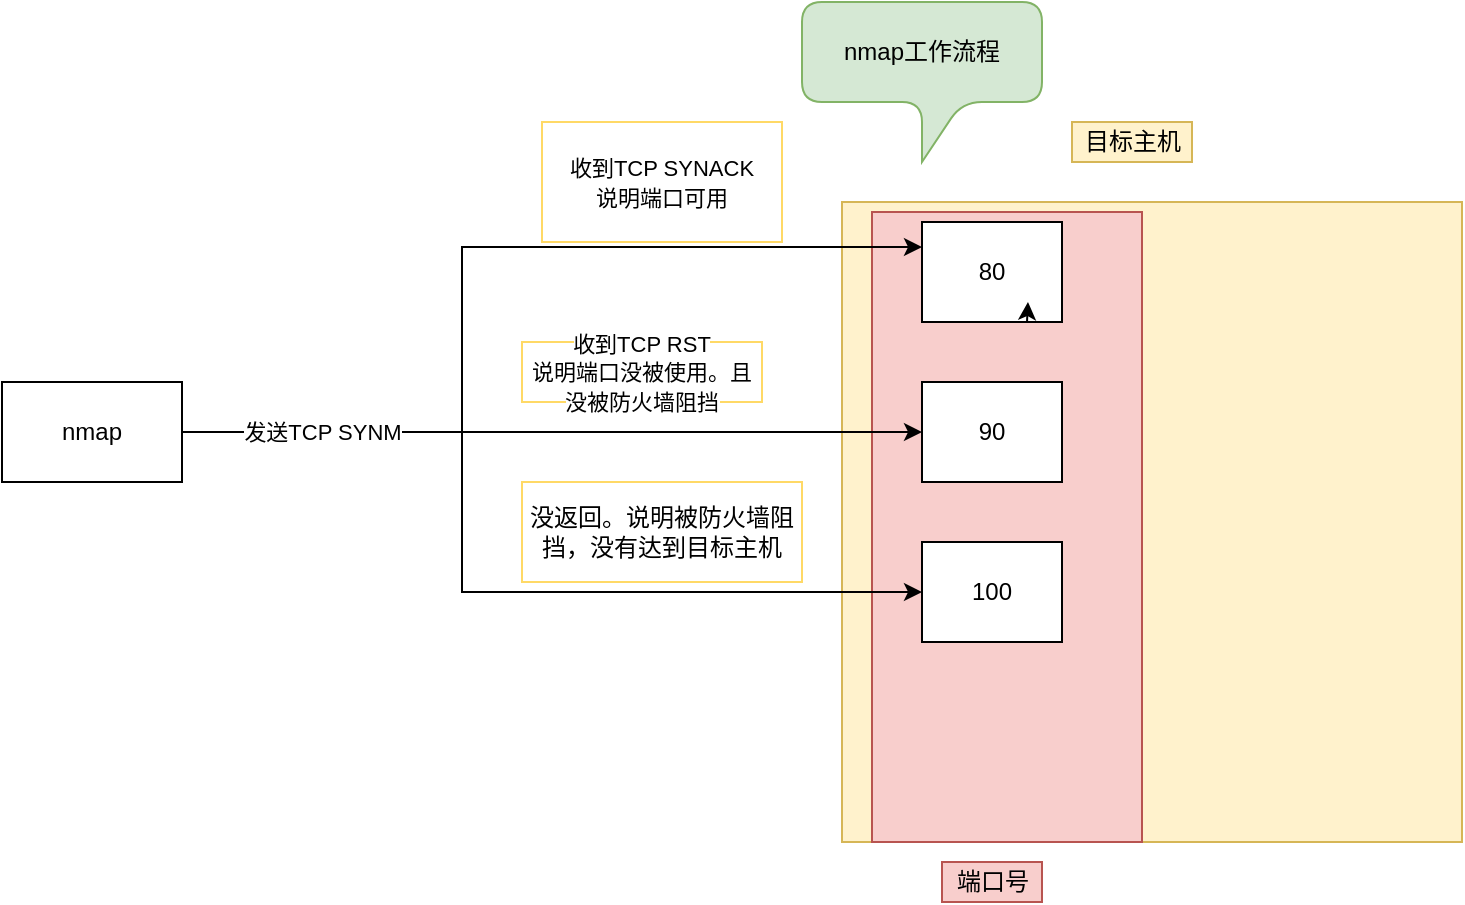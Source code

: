 <mxfile version="14.6.13" type="device" pages="5"><diagram id="PMcWPskwnpvvDrthrgwP" name="nmap工作流程"><mxGraphModel dx="1501" dy="656" grid="1" gridSize="10" guides="1" tooltips="1" connect="1" arrows="1" fold="1" page="1" pageScale="1" pageWidth="1169" pageHeight="827" math="0" shadow="0"><root><mxCell id="lyGkXPIaHziY7A_VWIDo-0"/><mxCell id="lyGkXPIaHziY7A_VWIDo-1" parent="lyGkXPIaHziY7A_VWIDo-0"/><mxCell id="5BizvMvVgNjlxff69u3B-0" value="" style="rounded=0;whiteSpace=wrap;html=1;fillColor=#fff2cc;strokeColor=#d6b656;" parent="lyGkXPIaHziY7A_VWIDo-1" vertex="1"><mxGeometry x="430" y="160" width="310" height="320" as="geometry"/></mxCell><mxCell id="5BizvMvVgNjlxff69u3B-1" value="" style="rounded=0;whiteSpace=wrap;html=1;strokeColor=#b85450;fillColor=#f8cecc;" parent="lyGkXPIaHziY7A_VWIDo-1" vertex="1"><mxGeometry x="445" y="165" width="135" height="315" as="geometry"/></mxCell><mxCell id="5BizvMvVgNjlxff69u3B-2" style="edgeStyle=orthogonalEdgeStyle;rounded=0;orthogonalLoop=1;jettySize=auto;html=1;exitX=1;exitY=0.5;exitDx=0;exitDy=0;entryX=0;entryY=0.25;entryDx=0;entryDy=0;" parent="lyGkXPIaHziY7A_VWIDo-1" source="5BizvMvVgNjlxff69u3B-6" target="5BizvMvVgNjlxff69u3B-8" edge="1"><mxGeometry relative="1" as="geometry"><Array as="points"><mxPoint x="240" y="275"/><mxPoint x="240" y="183"/></Array></mxGeometry></mxCell><mxCell id="5BizvMvVgNjlxff69u3B-3" style="edgeStyle=orthogonalEdgeStyle;rounded=0;orthogonalLoop=1;jettySize=auto;html=1;exitX=1;exitY=0.5;exitDx=0;exitDy=0;" parent="lyGkXPIaHziY7A_VWIDo-1" source="5BizvMvVgNjlxff69u3B-6" target="5BizvMvVgNjlxff69u3B-9" edge="1"><mxGeometry relative="1" as="geometry"/></mxCell><mxCell id="5BizvMvVgNjlxff69u3B-4" style="edgeStyle=orthogonalEdgeStyle;rounded=0;orthogonalLoop=1;jettySize=auto;html=1;exitX=1;exitY=0.5;exitDx=0;exitDy=0;entryX=0;entryY=0.5;entryDx=0;entryDy=0;" parent="lyGkXPIaHziY7A_VWIDo-1" source="5BizvMvVgNjlxff69u3B-6" target="5BizvMvVgNjlxff69u3B-10" edge="1"><mxGeometry relative="1" as="geometry"><Array as="points"><mxPoint x="240" y="275"/><mxPoint x="240" y="355"/></Array></mxGeometry></mxCell><mxCell id="5BizvMvVgNjlxff69u3B-5" value="发送TCP SYNM" style="edgeLabel;html=1;align=center;verticalAlign=middle;resizable=0;points=[];" parent="5BizvMvVgNjlxff69u3B-4" vertex="1" connectable="0"><mxGeometry x="-0.836" relative="1" as="geometry"><mxPoint x="33" as="offset"/></mxGeometry></mxCell><mxCell id="5BizvMvVgNjlxff69u3B-6" value="nmap" style="rounded=0;whiteSpace=wrap;html=1;" parent="lyGkXPIaHziY7A_VWIDo-1" vertex="1"><mxGeometry x="10" y="250" width="90" height="50" as="geometry"/></mxCell><mxCell id="5BizvMvVgNjlxff69u3B-7" value="目标主机" style="text;html=1;align=center;verticalAlign=middle;resizable=0;points=[];autosize=1;strokeColor=#d6b656;fillColor=#fff2cc;" parent="lyGkXPIaHziY7A_VWIDo-1" vertex="1"><mxGeometry x="545" y="120" width="60" height="20" as="geometry"/></mxCell><mxCell id="5BizvMvVgNjlxff69u3B-8" value="80" style="rounded=0;whiteSpace=wrap;html=1;" parent="lyGkXPIaHziY7A_VWIDo-1" vertex="1"><mxGeometry x="470" y="170" width="70" height="50" as="geometry"/></mxCell><mxCell id="5BizvMvVgNjlxff69u3B-9" value="90" style="rounded=0;whiteSpace=wrap;html=1;" parent="lyGkXPIaHziY7A_VWIDo-1" vertex="1"><mxGeometry x="470" y="250" width="70" height="50" as="geometry"/></mxCell><mxCell id="5BizvMvVgNjlxff69u3B-10" value="100" style="rounded=0;whiteSpace=wrap;html=1;" parent="lyGkXPIaHziY7A_VWIDo-1" vertex="1"><mxGeometry x="470" y="330" width="70" height="50" as="geometry"/></mxCell><mxCell id="5BizvMvVgNjlxff69u3B-11" style="edgeStyle=orthogonalEdgeStyle;rounded=0;orthogonalLoop=1;jettySize=auto;html=1;exitX=0.75;exitY=1;exitDx=0;exitDy=0;entryX=0.757;entryY=0.8;entryDx=0;entryDy=0;entryPerimeter=0;" parent="lyGkXPIaHziY7A_VWIDo-1" source="5BizvMvVgNjlxff69u3B-8" target="5BizvMvVgNjlxff69u3B-8" edge="1"><mxGeometry relative="1" as="geometry"/></mxCell><mxCell id="5BizvMvVgNjlxff69u3B-12" value="端口号" style="text;html=1;align=center;verticalAlign=middle;resizable=0;points=[];autosize=1;strokeColor=#b85450;fillColor=#f8cecc;" parent="lyGkXPIaHziY7A_VWIDo-1" vertex="1"><mxGeometry x="480" y="490" width="50" height="20" as="geometry"/></mxCell><mxCell id="5BizvMvVgNjlxff69u3B-13" value="&lt;span style=&quot;font-size: 11px ; background-color: rgb(255 , 255 , 255)&quot;&gt;收到TCP RST&lt;/span&gt;&lt;br style=&quot;font-size: 11px&quot;&gt;&lt;span style=&quot;font-size: 11px ; background-color: rgb(255 , 255 , 255)&quot;&gt;说明端口没被使用。且没被防火墙阻挡&lt;/span&gt;" style="whiteSpace=wrap;html=1;strokeColor=#FFD966;" parent="lyGkXPIaHziY7A_VWIDo-1" vertex="1"><mxGeometry x="270" y="230" width="120" height="30" as="geometry"/></mxCell><mxCell id="5BizvMvVgNjlxff69u3B-14" value="&lt;span style=&quot;font-size: 11px ; background-color: rgb(255 , 255 , 255)&quot;&gt;收到TCP SYNACK&lt;/span&gt;&lt;br style=&quot;font-size: 11px&quot;&gt;&lt;span style=&quot;font-size: 11px ; background-color: rgb(255 , 255 , 255)&quot;&gt;说明端口可用&lt;/span&gt;" style="whiteSpace=wrap;html=1;strokeColor=#FFD966;" parent="lyGkXPIaHziY7A_VWIDo-1" vertex="1"><mxGeometry x="280" y="120" width="120" height="60" as="geometry"/></mxCell><mxCell id="5BizvMvVgNjlxff69u3B-15" value="没返回。说明被防火墙阻挡，没有达到目标主机" style="whiteSpace=wrap;html=1;strokeColor=#FFD966;" parent="lyGkXPIaHziY7A_VWIDo-1" vertex="1"><mxGeometry x="270" y="300" width="140" height="50" as="geometry"/></mxCell><mxCell id="5BizvMvVgNjlxff69u3B-16" value="nmap工作流程" style="shape=callout;rounded=1;whiteSpace=wrap;html=1;perimeter=calloutPerimeter;strokeColor=#82b366;fillColor=#d5e8d4;" parent="lyGkXPIaHziY7A_VWIDo-1" vertex="1"><mxGeometry x="410" y="60" width="120" height="80" as="geometry"/></mxCell></root></mxGraphModel></diagram><diagram id="SihPqD1GcvqzG5O3ICuI" name="拥塞原因与代价"><mxGraphModel dx="1052" dy="586" grid="1" gridSize="10" guides="1" tooltips="1" connect="1" arrows="1" fold="1" page="1" pageScale="1" pageWidth="1169" pageHeight="827" math="0" shadow="0">&#xa;      <root>&#xa;        <mxCell id="0"/>&#xa;        <mxCell id="1" parent="0"/>&#xa;        <mxCell id="K5p6H5ozxfwk2XkL_H7E-1" value="拥塞原因与代价" style="shape=callout;whiteSpace=wrap;html=1;perimeter=calloutPerimeter;fillColor=#dae8fc;strokeColor=#6c8ebf;" parent="1" vertex="1">&#xa;          <mxGeometry x="450" y="110" width="120" height="80" as="geometry"/>&#xa;        </mxCell>&#xa;        <mxCell id="K5p6H5ozxfwk2XkL_H7E-22" style="edgeStyle=orthogonalEdgeStyle;shape=flexArrow;rounded=0;orthogonalLoop=1;jettySize=auto;html=1;exitX=1;exitY=0.5;exitDx=0;exitDy=0;entryX=0;entryY=0.5;entryDx=0;entryDy=0;" parent="1" source="K5p6H5ozxfwk2XkL_H7E-7" target="K5p6H5ozxfwk2XkL_H7E-9" edge="1">&#xa;          <mxGeometry relative="1" as="geometry"/>&#xa;        </mxCell>&#xa;        <mxCell id="K5p6H5ozxfwk2XkL_H7E-7" value="拥塞=》到达速率接近连路容量" style="whiteSpace=wrap;html=1;" parent="1" vertex="1">&#xa;          <mxGeometry x="300" y="200" width="120" height="60" as="geometry"/>&#xa;        </mxCell>&#xa;        <mxCell id="K5p6H5ozxfwk2XkL_H7E-21" style="edgeStyle=orthogonalEdgeStyle;shape=flexArrow;rounded=0;orthogonalLoop=1;jettySize=auto;html=1;exitX=0.5;exitY=1;exitDx=0;exitDy=0;entryX=0.5;entryY=0;entryDx=0;entryDy=0;" parent="1" source="K5p6H5ozxfwk2XkL_H7E-9" target="K5p6H5ozxfwk2XkL_H7E-12" edge="1">&#xa;          <mxGeometry relative="1" as="geometry"/>&#xa;        </mxCell>&#xa;        <mxCell id="K5p6H5ozxfwk2XkL_H7E-9" value="巨大时延" style="whiteSpace=wrap;html=1;fillColor=#d5e8d4;strokeColor=#82b366;" parent="1" vertex="1">&#xa;          <mxGeometry x="720" y="200" width="120" height="60" as="geometry"/>&#xa;        </mxCell>&#xa;        <mxCell id="K5p6H5ozxfwk2XkL_H7E-12" value="大时延导致误判丢失分组。重传不必要的副本" style="whiteSpace=wrap;html=1;fillColor=#fff2cc;strokeColor=#d6b656;" parent="1" vertex="1">&#xa;          <mxGeometry x="720" y="320" width="120" height="60" as="geometry"/>&#xa;        </mxCell>&#xa;        <mxCell id="K5p6H5ozxfwk2XkL_H7E-13" value="发送方执行重传以补偿因缓存溢出的分组" style="whiteSpace=wrap;html=1;fillColor=#fff2cc;strokeColor=#d6b656;" parent="1" vertex="1">&#xa;          <mxGeometry x="525" y="320" width="120" height="60" as="geometry"/>&#xa;        </mxCell>&#xa;        <mxCell id="K5p6H5ozxfwk2XkL_H7E-46" style="edgeStyle=orthogonalEdgeStyle;shape=flexArrow;rounded=0;orthogonalLoop=1;jettySize=auto;html=1;exitX=0.5;exitY=1;exitDx=0;exitDy=0;" parent="1" source="K5p6H5ozxfwk2XkL_H7E-14" target="K5p6H5ozxfwk2XkL_H7E-15" edge="1">&#xa;          <mxGeometry relative="1" as="geometry"/>&#xa;        </mxCell>&#xa;        <mxCell id="K5p6H5ozxfwk2XkL_H7E-49" style="edgeStyle=orthogonalEdgeStyle;shape=flexArrow;rounded=0;orthogonalLoop=1;jettySize=auto;html=1;exitX=1;exitY=0.5;exitDx=0;exitDy=0;fillColor=#f5f5f5;strokeColor=#666666;" parent="1" source="K5p6H5ozxfwk2XkL_H7E-14" edge="1">&#xa;          <mxGeometry relative="1" as="geometry">&#xa;            <mxPoint x="300" y="230" as="targetPoint"/>&#xa;          </mxGeometry>&#xa;        </mxCell>&#xa;        <mxCell id="K5p6H5ozxfwk2XkL_H7E-14" value="情况一：两发送方，一台有无穷缓存的路由器" style="ellipse;whiteSpace=wrap;html=1;fillColor=#d5e8d4;strokeColor=#82b366;" parent="1" vertex="1">&#xa;          <mxGeometry x="50" y="200" width="120" height="60" as="geometry"/>&#xa;        </mxCell>&#xa;        <mxCell id="K5p6H5ozxfwk2XkL_H7E-23" style="edgeStyle=orthogonalEdgeStyle;shape=flexArrow;rounded=0;orthogonalLoop=1;jettySize=auto;html=1;exitX=1;exitY=0.5;exitDx=0;exitDy=0;" parent="1" source="K5p6H5ozxfwk2XkL_H7E-15" target="K5p6H5ozxfwk2XkL_H7E-13" edge="1">&#xa;          <mxGeometry relative="1" as="geometry"/>&#xa;        </mxCell>&#xa;        <mxCell id="K5p6H5ozxfwk2XkL_H7E-25" style="edgeStyle=orthogonalEdgeStyle;shape=flexArrow;rounded=0;orthogonalLoop=1;jettySize=auto;html=1;" parent="1" edge="1">&#xa;          <mxGeometry relative="1" as="geometry">&#xa;            <mxPoint x="770" y="290" as="targetPoint"/>&#xa;            <mxPoint x="400" y="350" as="sourcePoint"/>&#xa;            <Array as="points">&#xa;              <mxPoint x="400" y="329"/>&#xa;              <mxPoint x="400" y="290"/>&#xa;            </Array>&#xa;          </mxGeometry>&#xa;        </mxCell>&#xa;        <mxCell id="K5p6H5ozxfwk2XkL_H7E-47" style="edgeStyle=orthogonalEdgeStyle;shape=flexArrow;rounded=0;orthogonalLoop=1;jettySize=auto;html=1;exitX=0.5;exitY=1;exitDx=0;exitDy=0;entryX=0.5;entryY=0;entryDx=0;entryDy=0;" parent="1" source="K5p6H5ozxfwk2XkL_H7E-15" target="K5p6H5ozxfwk2XkL_H7E-26" edge="1">&#xa;          <mxGeometry relative="1" as="geometry"/>&#xa;        </mxCell>&#xa;        <mxCell id="K5p6H5ozxfwk2XkL_H7E-15" value="增加限制：有限缓存" style="ellipse;whiteSpace=wrap;html=1;fillColor=#fff2cc;strokeColor=#d6b656;" parent="1" vertex="1">&#xa;          <mxGeometry x="50" y="320" width="120" height="60" as="geometry"/>&#xa;        </mxCell>&#xa;        <mxCell id="K5p6H5ozxfwk2XkL_H7E-44" style="edgeStyle=orthogonalEdgeStyle;shape=flexArrow;rounded=0;orthogonalLoop=1;jettySize=auto;html=1;entryX=0;entryY=0.5;entryDx=0;entryDy=0;" parent="1" source="K5p6H5ozxfwk2XkL_H7E-26" target="K5p6H5ozxfwk2XkL_H7E-42" edge="1">&#xa;          <mxGeometry relative="1" as="geometry"/>&#xa;        </mxCell>&#xa;        <mxCell id="K5p6H5ozxfwk2XkL_H7E-26" value="增加限制：多发送方，多路由，多路径" style="ellipse;whiteSpace=wrap;html=1;fillColor=#f8cecc;strokeColor=#b85450;" parent="1" vertex="1">&#xa;          <mxGeometry x="50" y="430" width="120" height="60" as="geometry"/>&#xa;        </mxCell>&#xa;        <mxCell id="K5p6H5ozxfwk2XkL_H7E-42" value="一个分组被丢弃时，分组经过的上游路由时的传输容量会被浪费" style="whiteSpace=wrap;html=1;fillColor=#f8cecc;strokeColor=#b85450;" parent="1" vertex="1">&#xa;          <mxGeometry x="720" y="430" width="120" height="60" as="geometry"/>&#xa;        </mxCell>&#xa;        <mxCell id="K5p6H5ozxfwk2XkL_H7E-45" value="有限缓存=》有分组缺失的可能" style="text;html=1;align=center;verticalAlign=middle;resizable=0;points=[];autosize=1;strokeColor=#d6b656;fillColor=#fff2cc;" parent="1" vertex="1">&#xa;          <mxGeometry x="200" y="330" width="180" height="20" as="geometry"/>&#xa;        </mxCell>&#xa;        <mxCell id="K5p6H5ozxfwk2XkL_H7E-52" style="edgeStyle=orthogonalEdgeStyle;shape=flexArrow;rounded=0;orthogonalLoop=1;jettySize=auto;html=1;" parent="1" source="K5p6H5ozxfwk2XkL_H7E-51" edge="1">&#xa;          <mxGeometry relative="1" as="geometry">&#xa;            <mxPoint x="470" y="490" as="targetPoint"/>&#xa;          </mxGeometry>&#xa;        </mxCell>&#xa;        <mxCell id="K5p6H5ozxfwk2XkL_H7E-51" value="由于路由对路由最大输出连路上限&lt;br&gt;主机对路由的输出为无穷" style="text;html=1;align=center;verticalAlign=middle;resizable=0;points=[];autosize=1;strokeColor=#b85450;fillColor=#f8cecc;" parent="1" vertex="1">&#xa;          <mxGeometry x="200" y="475" width="200" height="30" as="geometry"/>&#xa;        </mxCell>&#xa;        <mxCell id="K5p6H5ozxfwk2XkL_H7E-53" value="供给载荷和吞吐量之间的权衡" style="text;html=1;align=center;verticalAlign=middle;resizable=0;points=[];autosize=1;strokeColor=#b85450;fillColor=#f8cecc;" parent="1" vertex="1">&#xa;          <mxGeometry x="470" y="480" width="170" height="20" as="geometry"/>&#xa;        </mxCell>&#xa;      </root>&#xa;    </mxGraphModel></diagram><diagram id="ynEBY8taPtz_-eLjobyd" name="可靠传输原理"><mxGraphModel dx="1052" dy="586" grid="1" gridSize="10" guides="1" tooltips="1" connect="1" arrows="1" fold="1" page="1" pageScale="1" pageWidth="1169" pageHeight="827" math="0" shadow="0">&#xa;      <root>&#xa;        <mxCell id="DH4XR3-qCyyoBpv_10sQ-0"/>&#xa;        <mxCell id="DH4XR3-qCyyoBpv_10sQ-1" parent="DH4XR3-qCyyoBpv_10sQ-0"/>&#xa;        <mxCell id="DH4XR3-qCyyoBpv_10sQ-21" style="edgeStyle=orthogonalEdgeStyle;rounded=0;orthogonalLoop=1;jettySize=auto;html=1;exitX=1;exitY=0.5;exitDx=0;exitDy=0;entryX=0;entryY=0.5;entryDx=0;entryDy=0;" parent="DH4XR3-qCyyoBpv_10sQ-1" source="DH4XR3-qCyyoBpv_10sQ-22" target="DH4XR3-qCyyoBpv_10sQ-32" edge="1">&#xa;          <mxGeometry relative="1" as="geometry"/>&#xa;        </mxCell>&#xa;        <mxCell id="DH4XR3-qCyyoBpv_10sQ-22" value="信道不可靠" style="whiteSpace=wrap;html=1;fillColor=#fff2cc;strokeColor=#d6b656;" parent="DH4XR3-qCyyoBpv_10sQ-1" vertex="1">&#xa;          <mxGeometry x="260" y="355" width="120" height="60" as="geometry"/>&#xa;        </mxCell>&#xa;        <mxCell id="DH4XR3-qCyyoBpv_10sQ-23" value="信道" style="whiteSpace=wrap;html=1;fillColor=#f5f5f5;strokeColor=#666666;fontColor=#333333;" parent="DH4XR3-qCyyoBpv_10sQ-1" vertex="1">&#xa;          <mxGeometry x="80" y="130" width="120" height="60" as="geometry"/>&#xa;        </mxCell>&#xa;        <mxCell id="DH4XR3-qCyyoBpv_10sQ-24" value="比特位出错" style="shape=singleArrow;whiteSpace=wrap;html=1;fillColor=#dae8fc;strokeColor=#6c8ebf;" parent="DH4XR3-qCyyoBpv_10sQ-1" vertex="1">&#xa;          <mxGeometry x="210" y="112" width="100" height="60" as="geometry"/>&#xa;        </mxCell>&#xa;        <mxCell id="DH4XR3-qCyyoBpv_10sQ-25" value="分组丢失" style="shape=singleArrow;whiteSpace=wrap;html=1;fillColor=#d5e8d4;strokeColor=#82b366;" parent="DH4XR3-qCyyoBpv_10sQ-1" vertex="1">&#xa;          <mxGeometry x="213" y="218" width="100" height="60" as="geometry"/>&#xa;        </mxCell>&#xa;        <mxCell id="DH4XR3-qCyyoBpv_10sQ-26" value="校验和" style="ellipse;whiteSpace=wrap;html=1;fillColor=#dae8fc;strokeColor=#6c8ebf;" parent="DH4XR3-qCyyoBpv_10sQ-1" vertex="1">&#xa;          <mxGeometry x="320" y="101" width="120" height="60" as="geometry"/>&#xa;        </mxCell>&#xa;        <mxCell id="DH4XR3-qCyyoBpv_10sQ-27" value="用定时器重传" style="ellipse;whiteSpace=wrap;html=1;fillColor=#d5e8d4;strokeColor=#82b366;" parent="DH4XR3-qCyyoBpv_10sQ-1" vertex="1">&#xa;          <mxGeometry x="313" y="218" width="120" height="60" as="geometry"/>&#xa;        </mxCell>&#xa;        <mxCell id="DH4XR3-qCyyoBpv_10sQ-28" value="重传所导致的冗余副本" style="shape=singleArrow;whiteSpace=wrap;html=1;fillColor=#d5e8d4;strokeColor=#82b366;" parent="DH4XR3-qCyyoBpv_10sQ-1" vertex="1">&#xa;          <mxGeometry x="444" y="218" width="157" height="60" as="geometry"/>&#xa;        </mxCell>&#xa;        <mxCell id="DH4XR3-qCyyoBpv_10sQ-29" value="用序号来检测" style="ellipse;whiteSpace=wrap;html=1;fillColor=#d5e8d4;strokeColor=#82b366;" parent="DH4XR3-qCyyoBpv_10sQ-1" vertex="1">&#xa;          <mxGeometry x="603" y="218" width="120" height="60" as="geometry"/>&#xa;        </mxCell>&#xa;        <mxCell id="DH4XR3-qCyyoBpv_10sQ-30" value="" style="shape=flexArrow;endArrow=classic;html=1;exitX=0;exitY=0;exitDx=40;exitDy=39;exitPerimeter=0;fillColor=#fff2cc;strokeColor=#d6b656;" parent="DH4XR3-qCyyoBpv_10sQ-1" source="DH4XR3-qCyyoBpv_10sQ-24" edge="1">&#xa;          <mxGeometry width="50" height="50" relative="1" as="geometry">&#xa;            <mxPoint x="519" y="295" as="sourcePoint"/>&#xa;            <mxPoint x="337" y="372" as="targetPoint"/>&#xa;          </mxGeometry>&#xa;        </mxCell>&#xa;        <mxCell id="DH4XR3-qCyyoBpv_10sQ-31" value="" style="shape=flexArrow;endArrow=classic;html=1;exitX=0;exitY=0;exitDx=40;exitDy=39;exitPerimeter=0;fillColor=#fff2cc;strokeColor=#d6b656;" parent="DH4XR3-qCyyoBpv_10sQ-1" source="DH4XR3-qCyyoBpv_10sQ-25" edge="1">&#xa;          <mxGeometry width="50" height="50" relative="1" as="geometry">&#xa;            <mxPoint x="260" y="161" as="sourcePoint"/>&#xa;            <mxPoint x="312" y="376" as="targetPoint"/>&#xa;          </mxGeometry>&#xa;        </mxCell>&#xa;        <mxCell id="DH4XR3-qCyyoBpv_10sQ-32" value="使用ACK确认" style="whiteSpace=wrap;html=1;fillColor=#fff2cc;strokeColor=#d6b656;" parent="DH4XR3-qCyyoBpv_10sQ-1" vertex="1">&#xa;          <mxGeometry x="478" y="355" width="120" height="60" as="geometry"/>&#xa;        </mxCell>&#xa;        <mxCell id="DH4XR3-qCyyoBpv_10sQ-33" value="" style="shape=singleArrow;whiteSpace=wrap;html=1;rotation=90;fillColor=#fff2cc;strokeColor=#d6b656;" parent="DH4XR3-qCyyoBpv_10sQ-1" vertex="1">&#xa;          <mxGeometry x="498" y="434" width="100" height="60" as="geometry"/>&#xa;        </mxCell>&#xa;        <mxCell id="DH4XR3-qCyyoBpv_10sQ-34" value="双方传输信号所带来的时延" style="text;html=1;align=center;verticalAlign=middle;resizable=0;points=[];autosize=1;strokeColor=none;" parent="DH4XR3-qCyyoBpv_10sQ-1" vertex="1">&#xa;          <mxGeometry x="557" y="440" width="154" height="18" as="geometry"/>&#xa;        </mxCell>&#xa;        <mxCell id="DH4XR3-qCyyoBpv_10sQ-35" value="性能差" style="whiteSpace=wrap;html=1;fillColor=#fff2cc;strokeColor=#d6b656;" parent="DH4XR3-qCyyoBpv_10sQ-1" vertex="1">&#xa;          <mxGeometry x="488" y="517" width="120" height="60" as="geometry"/>&#xa;        </mxCell>&#xa;        <mxCell id="DH4XR3-qCyyoBpv_10sQ-36" value="" style="shape=singleArrow;whiteSpace=wrap;html=1;fillColor=#fff2cc;strokeColor=#d6b656;" parent="DH4XR3-qCyyoBpv_10sQ-1" vertex="1">&#xa;          <mxGeometry x="611" y="517" width="100" height="60" as="geometry"/>&#xa;        </mxCell>&#xa;        <mxCell id="DH4XR3-qCyyoBpv_10sQ-37" value="使用流水线和窗口" style="text;html=1;align=center;verticalAlign=middle;resizable=0;points=[];autosize=1;strokeColor=none;" parent="DH4XR3-qCyyoBpv_10sQ-1" vertex="1">&#xa;          <mxGeometry x="614" y="499" width="106" height="18" as="geometry"/>&#xa;        </mxCell>&#xa;        <mxCell id="DH4XR3-qCyyoBpv_10sQ-38" value="GBN和SR方法" style="rounded=0;whiteSpace=wrap;html=1;fillColor=#fff2cc;strokeColor=#d6b656;" parent="DH4XR3-qCyyoBpv_10sQ-1" vertex="1">&#xa;          <mxGeometry x="723" y="521" width="120" height="60" as="geometry"/>&#xa;        </mxCell>&#xa;        <mxCell id="DH4XR3-qCyyoBpv_10sQ-39" value="可靠传输原理" style="text;html=1;align=center;verticalAlign=middle;resizable=0;points=[];autosize=1;strokeColor=#d6b656;fillColor=#fff2cc;" parent="DH4XR3-qCyyoBpv_10sQ-1" vertex="1">&#xa;          <mxGeometry x="433" y="70" width="82" height="18" as="geometry"/>&#xa;        </mxCell>&#xa;      </root>&#xa;    </mxGraphModel></diagram><diagram id="ussdPm5xkZPiwUfblZJR" name="运输层和网络层的关系"><mxGraphModel dx="1052" dy="586" grid="1" gridSize="10" guides="1" tooltips="1" connect="1" arrows="1" fold="1" page="1" pageScale="1" pageWidth="1169" pageHeight="827" math="0" shadow="0">&#xa;      <root>&#xa;        <mxCell id="YelfXcJuRUi9E3kCE4pn-0"/>&#xa;        <mxCell id="YelfXcJuRUi9E3kCE4pn-1" parent="YelfXcJuRUi9E3kCE4pn-0"/>&#xa;        <mxCell id="YelfXcJuRUi9E3kCE4pn-2" value="应用层&lt;br&gt;运输层&lt;br&gt;网络层&lt;br&gt;数据链路层&lt;br&gt;物理层" style="whiteSpace=wrap;html=1;rounded=1;" parent="YelfXcJuRUi9E3kCE4pn-1" vertex="1">&#xa;          <mxGeometry x="40" y="40" width="90" height="130" as="geometry"/>&#xa;        </mxCell>&#xa;        <mxCell id="YelfXcJuRUi9E3kCE4pn-3" value="" style="aspect=fixed;perimeter=ellipsePerimeter;html=1;align=center;shadow=0;dashed=0;spacingTop=3;image;image=img/lib/active_directory/laptop_client.svg;rounded=1;" parent="YelfXcJuRUi9E3kCE4pn-1" vertex="1">&#xa;          <mxGeometry x="287.5" y="100" width="45" height="50" as="geometry"/>&#xa;        </mxCell>&#xa;        <mxCell id="YelfXcJuRUi9E3kCE4pn-4" value="" style="whiteSpace=wrap;html=1;rounded=1;" parent="YelfXcJuRUi9E3kCE4pn-1" vertex="1">&#xa;          <mxGeometry x="250" y="160" width="147.5" height="230" as="geometry"/>&#xa;        </mxCell>&#xa;        <mxCell id="YelfXcJuRUi9E3kCE4pn-5" value="&lt;h3 class=&quot;md-end-block md-heading md-focus&quot; style=&quot;box-sizing: border-box ; font-size: 1.312em ; margin-top: 2.286em ; margin-bottom: 0.75em ; font-weight: normal ; line-height: 1.15 ; position: relative ; color: rgb(31 , 9 , 9) ; font-family: &amp;#34;pt serif&amp;#34; , &amp;#34;times new roman&amp;#34; , &amp;#34;times&amp;#34; , serif&quot;&gt;&lt;span class=&quot;md-plain md-expand&quot; style=&quot;box-sizing: border-box&quot;&gt;运输层和网络层的关系&lt;/span&gt;&lt;/h3&gt;" style="whiteSpace=wrap;html=1;fillColor=#fff2cc;strokeColor=#d6b656;rounded=1;" parent="YelfXcJuRUi9E3kCE4pn-1" vertex="1">&#xa;          <mxGeometry x="350" y="20" width="120" height="60" as="geometry"/>&#xa;        </mxCell>&#xa;        <mxCell id="YelfXcJuRUi9E3kCE4pn-6" value="进程A" style="ellipse;whiteSpace=wrap;html=1;aspect=fixed;fillColor=#d5e8d4;strokeColor=#82b366;rounded=1;" parent="YelfXcJuRUi9E3kCE4pn-1" vertex="1">&#xa;          <mxGeometry x="250" y="180" width="70" height="70" as="geometry"/>&#xa;        </mxCell>&#xa;        <mxCell id="YelfXcJuRUi9E3kCE4pn-7" value="进程B" style="ellipse;whiteSpace=wrap;html=1;aspect=fixed;rounded=1;" parent="YelfXcJuRUi9E3kCE4pn-1" vertex="1">&#xa;          <mxGeometry x="327.5" y="300" width="70" height="70" as="geometry"/>&#xa;        </mxCell>&#xa;        <mxCell id="YelfXcJuRUi9E3kCE4pn-8" value="" style="shape=flexArrow;endArrow=classic;startArrow=classic;html=1;fillColor=#f8cecc;strokeColor=#b85450;" parent="YelfXcJuRUi9E3kCE4pn-1" target="YelfXcJuRUi9E3kCE4pn-6" edge="1">&#xa;          <mxGeometry width="100" height="100" relative="1" as="geometry">&#xa;            <mxPoint x="350" y="310" as="sourcePoint"/>&#xa;            <mxPoint x="460" y="220" as="targetPoint"/>&#xa;          </mxGeometry>&#xa;        </mxCell>&#xa;        <mxCell id="YelfXcJuRUi9E3kCE4pn-9" value="运输层管主机内的逻辑通讯" style="whiteSpace=wrap;html=1;fillColor=#f8cecc;strokeColor=#b85450;rounded=1;" parent="YelfXcJuRUi9E3kCE4pn-1" vertex="1">&#xa;          <mxGeometry x="110" y="290" width="120" height="60" as="geometry"/>&#xa;        </mxCell>&#xa;        <mxCell id="YelfXcJuRUi9E3kCE4pn-10" value="" style="endArrow=classic;html=1;exitX=1;exitY=0.5;exitDx=0;exitDy=0;" parent="YelfXcJuRUi9E3kCE4pn-1" source="YelfXcJuRUi9E3kCE4pn-9" edge="1">&#xa;          <mxGeometry width="50" height="50" relative="1" as="geometry">&#xa;            <mxPoint x="390" y="290" as="sourcePoint"/>&#xa;            <mxPoint x="320" y="280" as="targetPoint"/>&#xa;          </mxGeometry>&#xa;        </mxCell>&#xa;        <mxCell id="YelfXcJuRUi9E3kCE4pn-11" value="" style="aspect=fixed;perimeter=ellipsePerimeter;html=1;align=center;shadow=0;dashed=0;spacingTop=3;image;image=img/lib/active_directory/laptop_client.svg;rounded=1;" parent="YelfXcJuRUi9E3kCE4pn-1" vertex="1">&#xa;          <mxGeometry x="607.5" y="100" width="45" height="50" as="geometry"/>&#xa;        </mxCell>&#xa;        <mxCell id="YelfXcJuRUi9E3kCE4pn-12" value="" style="whiteSpace=wrap;html=1;rounded=1;" parent="YelfXcJuRUi9E3kCE4pn-1" vertex="1">&#xa;          <mxGeometry x="570" y="160" width="147.5" height="230" as="geometry"/>&#xa;        </mxCell>&#xa;        <mxCell id="YelfXcJuRUi9E3kCE4pn-13" value="进程A" style="ellipse;whiteSpace=wrap;html=1;aspect=fixed;fillColor=#d5e8d4;strokeColor=#82b366;rounded=1;" parent="YelfXcJuRUi9E3kCE4pn-1" vertex="1">&#xa;          <mxGeometry x="570" y="180" width="70" height="70" as="geometry"/>&#xa;        </mxCell>&#xa;        <mxCell id="YelfXcJuRUi9E3kCE4pn-14" value="" style="shape=flexArrow;endArrow=classic;startArrow=classic;html=1;entryX=-0.015;entryY=0.404;entryDx=0;entryDy=0;entryPerimeter=0;exitX=1;exitY=0.5;exitDx=0;exitDy=0;fillColor=#fff2cc;strokeColor=#d6b656;" parent="YelfXcJuRUi9E3kCE4pn-1" source="YelfXcJuRUi9E3kCE4pn-6" target="YelfXcJuRUi9E3kCE4pn-13" edge="1">&#xa;          <mxGeometry width="100" height="100" relative="1" as="geometry">&#xa;            <mxPoint x="360" y="310" as="sourcePoint"/>&#xa;            <mxPoint x="460" y="210" as="targetPoint"/>&#xa;          </mxGeometry>&#xa;        </mxCell>&#xa;        <mxCell id="YelfXcJuRUi9E3kCE4pn-15" value="网络层管的是不同主机的进程间逻辑通讯" style="whiteSpace=wrap;html=1;fillColor=#fff2cc;strokeColor=#d6b656;rounded=1;" parent="YelfXcJuRUi9E3kCE4pn-1" vertex="1">&#xa;          <mxGeometry x="460" y="420" width="120" height="60" as="geometry"/>&#xa;        </mxCell>&#xa;        <mxCell id="YelfXcJuRUi9E3kCE4pn-16" value="" style="endArrow=classic;html=1;exitX=0.5;exitY=0;exitDx=0;exitDy=0;" parent="YelfXcJuRUi9E3kCE4pn-1" source="YelfXcJuRUi9E3kCE4pn-15" edge="1">&#xa;          <mxGeometry width="50" height="50" relative="1" as="geometry">&#xa;            <mxPoint x="390" y="290" as="sourcePoint"/>&#xa;            <mxPoint x="500" y="220" as="targetPoint"/>&#xa;          </mxGeometry>&#xa;        </mxCell>&#xa;        <mxCell id="YelfXcJuRUi9E3kCE4pn-17" value="主机甲" style="text;html=1;align=center;verticalAlign=middle;resizable=0;points=[];autosize=1;strokeColor=#6c8ebf;fillColor=#dae8fc;rounded=1;" parent="YelfXcJuRUi9E3kCE4pn-1" vertex="1">&#xa;          <mxGeometry x="265" y="410" width="50" height="20" as="geometry"/>&#xa;        </mxCell>&#xa;        <mxCell id="YelfXcJuRUi9E3kCE4pn-18" value="主机乙" style="text;html=1;align=center;verticalAlign=middle;resizable=0;points=[];autosize=1;strokeColor=#6c8ebf;fillColor=#dae8fc;rounded=1;" parent="YelfXcJuRUi9E3kCE4pn-1" vertex="1">&#xa;          <mxGeometry x="615" y="410" width="50" height="20" as="geometry"/>&#xa;        </mxCell>&#xa;      </root>&#xa;    </mxGraphModel></diagram><diagram id="LNCnhpSVHgrHLcAn-ENH" name="定时器超时重传"><mxGraphModel dx="1052" dy="586" grid="1" gridSize="10" guides="1" tooltips="1" connect="1" arrows="1" fold="1" page="1" pageScale="1" pageWidth="1169" pageHeight="827" math="0" shadow="0">&#xa;      <root>&#xa;        <mxCell id="QiuH1hPGivx4VPCkYjaS-0"/>&#xa;        <mxCell id="QiuH1hPGivx4VPCkYjaS-1" parent="QiuH1hPGivx4VPCkYjaS-0"/>&#xa;        <mxCell id="QiuH1hPGivx4VPCkYjaS-2" value="" style="rounded=0;whiteSpace=wrap;html=1;fillColor=#fff2cc;strokeColor=#d6b656;" vertex="1" parent="QiuH1hPGivx4VPCkYjaS-1">&#xa;          <mxGeometry x="110" y="50" width="710" height="90" as="geometry"/>&#xa;        </mxCell>&#xa;        <mxCell id="QiuH1hPGivx4VPCkYjaS-3" value="" style="rounded=0;html=1;jettySize=auto;orthogonalLoop=1;fontSize=11;endArrow=block;endFill=0;endSize=8;strokeWidth=1;shadow=0;labelBackgroundColor=none;edgeStyle=orthogonalEdgeStyle;fillColor=#dae8fc;strokeColor=#6c8ebf;" edge="1" parent="QiuH1hPGivx4VPCkYjaS-1" source="QiuH1hPGivx4VPCkYjaS-4" target="QiuH1hPGivx4VPCkYjaS-6">&#xa;          <mxGeometry relative="1" as="geometry"/>&#xa;        </mxCell>&#xa;        <mxCell id="QiuH1hPGivx4VPCkYjaS-4" value="从上层应用程序接收数据" style="rounded=1;whiteSpace=wrap;html=1;fontSize=12;glass=0;strokeWidth=1;shadow=0;fillColor=#dae8fc;strokeColor=#6c8ebf;" vertex="1" parent="QiuH1hPGivx4VPCkYjaS-1">&#xa;          <mxGeometry x="160" y="80" width="120" height="40" as="geometry"/>&#xa;        </mxCell>&#xa;        <mxCell id="QiuH1hPGivx4VPCkYjaS-5" value="No" style="edgeStyle=orthogonalEdgeStyle;rounded=0;html=1;jettySize=auto;orthogonalLoop=1;fontSize=11;endArrow=block;endFill=0;endSize=8;strokeWidth=1;shadow=0;labelBackgroundColor=none;fillColor=#dae8fc;strokeColor=#6c8ebf;" edge="1" parent="QiuH1hPGivx4VPCkYjaS-1" source="QiuH1hPGivx4VPCkYjaS-6" target="QiuH1hPGivx4VPCkYjaS-7">&#xa;          <mxGeometry y="10" relative="1" as="geometry">&#xa;            <mxPoint as="offset"/>&#xa;          </mxGeometry>&#xa;        </mxCell>&#xa;        <mxCell id="QiuH1hPGivx4VPCkYjaS-6" value="检测计时器启动状况" style="rhombus;whiteSpace=wrap;html=1;shadow=0;fontFamily=Helvetica;fontSize=12;align=center;strokeWidth=1;spacing=6;spacingTop=-4;fillColor=#dae8fc;strokeColor=#6c8ebf;" vertex="1" parent="QiuH1hPGivx4VPCkYjaS-1">&#xa;          <mxGeometry x="170" y="170" width="100" height="80" as="geometry"/>&#xa;        </mxCell>&#xa;        <mxCell id="QiuH1hPGivx4VPCkYjaS-7" value="启动定时器" style="rounded=1;whiteSpace=wrap;html=1;fontSize=12;glass=0;strokeWidth=1;shadow=0;fillColor=#dae8fc;strokeColor=#6c8ebf;" vertex="1" parent="QiuH1hPGivx4VPCkYjaS-1">&#xa;          <mxGeometry x="160" y="320" width="120" height="40" as="geometry"/>&#xa;        </mxCell>&#xa;        <mxCell id="QiuH1hPGivx4VPCkYjaS-8" value="确认序号大" style="edgeStyle=orthogonalEdgeStyle;rounded=0;html=1;jettySize=auto;orthogonalLoop=1;fontSize=11;endArrow=block;endFill=0;endSize=8;strokeWidth=1;shadow=0;labelBackgroundColor=none;exitX=1;exitY=0.5;exitDx=0;exitDy=0;fillColor=#f8cecc;strokeColor=#b85450;" edge="1" parent="QiuH1hPGivx4VPCkYjaS-1" source="QiuH1hPGivx4VPCkYjaS-9" target="QiuH1hPGivx4VPCkYjaS-11">&#xa;          <mxGeometry y="10" relative="1" as="geometry">&#xa;            <mxPoint as="offset"/>&#xa;          </mxGeometry>&#xa;        </mxCell>&#xa;        <mxCell id="QiuH1hPGivx4VPCkYjaS-9" value="确认序号与窗口最左边的序号" style="rhombus;whiteSpace=wrap;html=1;shadow=0;fontFamily=Helvetica;fontSize=12;align=center;strokeWidth=1;spacing=6;spacingTop=-4;fillColor=#f8cecc;strokeColor=#b85450;" vertex="1" parent="QiuH1hPGivx4VPCkYjaS-1">&#xa;          <mxGeometry x="540" y="170" width="100" height="80" as="geometry"/>&#xa;        </mxCell>&#xa;        <mxCell id="QiuH1hPGivx4VPCkYjaS-10" style="edgeStyle=orthogonalEdgeStyle;rounded=0;orthogonalLoop=1;jettySize=auto;html=1;exitX=0.5;exitY=1;exitDx=0;exitDy=0;entryX=0.5;entryY=0;entryDx=0;entryDy=0;fillColor=#f8cecc;strokeColor=#b85450;" edge="1" parent="QiuH1hPGivx4VPCkYjaS-1" source="QiuH1hPGivx4VPCkYjaS-11" target="QiuH1hPGivx4VPCkYjaS-20">&#xa;          <mxGeometry relative="1" as="geometry">&#xa;            <mxPoint x="590" y="410" as="targetPoint"/>&#xa;          </mxGeometry>&#xa;        </mxCell>&#xa;        <mxCell id="QiuH1hPGivx4VPCkYjaS-11" value="滑动窗口" style="rounded=1;whiteSpace=wrap;html=1;fontSize=12;glass=0;strokeWidth=1;shadow=0;fillColor=#f8cecc;strokeColor=#b85450;" vertex="1" parent="QiuH1hPGivx4VPCkYjaS-1">&#xa;          <mxGeometry x="707" y="190" width="120" height="40" as="geometry"/>&#xa;        </mxCell>&#xa;        <mxCell id="QiuH1hPGivx4VPCkYjaS-12" style="edgeStyle=orthogonalEdgeStyle;rounded=0;orthogonalLoop=1;jettySize=auto;html=1;exitX=0.5;exitY=1;exitDx=0;exitDy=0;fillColor=#d5e8d4;strokeColor=#82b366;" edge="1" parent="QiuH1hPGivx4VPCkYjaS-1" source="QiuH1hPGivx4VPCkYjaS-13" target="QiuH1hPGivx4VPCkYjaS-15">&#xa;          <mxGeometry relative="1" as="geometry"/>&#xa;        </mxCell>&#xa;        <mxCell id="QiuH1hPGivx4VPCkYjaS-13" value="定时器超时" style="rounded=1;whiteSpace=wrap;html=1;fontSize=12;glass=0;strokeWidth=1;shadow=0;fillColor=#d5e8d4;strokeColor=#82b366;" vertex="1" parent="QiuH1hPGivx4VPCkYjaS-1">&#xa;          <mxGeometry x="360" y="80" width="120" height="40" as="geometry"/>&#xa;        </mxCell>&#xa;        <mxCell id="QiuH1hPGivx4VPCkYjaS-14" style="edgeStyle=orthogonalEdgeStyle;rounded=0;orthogonalLoop=1;jettySize=auto;html=1;exitX=0.5;exitY=1;exitDx=0;exitDy=0;fillColor=#d5e8d4;strokeColor=#82b366;" edge="1" parent="QiuH1hPGivx4VPCkYjaS-1" source="QiuH1hPGivx4VPCkYjaS-15" target="QiuH1hPGivx4VPCkYjaS-16">&#xa;          <mxGeometry relative="1" as="geometry"/>&#xa;        </mxCell>&#xa;        <mxCell id="QiuH1hPGivx4VPCkYjaS-15" value="重传未应答中序号最小的报文段" style="rounded=1;whiteSpace=wrap;html=1;fontSize=12;glass=0;strokeWidth=1;shadow=0;fillColor=#d5e8d4;strokeColor=#82b366;" vertex="1" parent="QiuH1hPGivx4VPCkYjaS-1">&#xa;          <mxGeometry x="360" y="210" width="120" height="40" as="geometry"/>&#xa;        </mxCell>&#xa;        <mxCell id="QiuH1hPGivx4VPCkYjaS-16" value="启动定时器" style="rounded=1;whiteSpace=wrap;html=1;fontSize=12;glass=0;strokeWidth=1;shadow=0;fillColor=#d5e8d4;strokeColor=#82b366;" vertex="1" parent="QiuH1hPGivx4VPCkYjaS-1">&#xa;          <mxGeometry x="360" y="320" width="120" height="40" as="geometry"/>&#xa;        </mxCell>&#xa;        <mxCell id="QiuH1hPGivx4VPCkYjaS-17" style="edgeStyle=orthogonalEdgeStyle;rounded=0;orthogonalLoop=1;jettySize=auto;html=1;exitX=0.5;exitY=1;exitDx=0;exitDy=0;entryX=0.5;entryY=0;entryDx=0;entryDy=0;fillColor=#f8cecc;strokeColor=#b85450;" edge="1" parent="QiuH1hPGivx4VPCkYjaS-1" source="QiuH1hPGivx4VPCkYjaS-18" target="QiuH1hPGivx4VPCkYjaS-9">&#xa;          <mxGeometry relative="1" as="geometry"/>&#xa;        </mxCell>&#xa;        <mxCell id="QiuH1hPGivx4VPCkYjaS-18" value="收到ACK" style="rounded=1;whiteSpace=wrap;html=1;fontSize=12;glass=0;strokeWidth=1;shadow=0;fillColor=#f8cecc;strokeColor=#b85450;" vertex="1" parent="QiuH1hPGivx4VPCkYjaS-1">&#xa;          <mxGeometry x="530" y="80" width="120" height="40" as="geometry"/>&#xa;        </mxCell>&#xa;        <mxCell id="QiuH1hPGivx4VPCkYjaS-19" value="无" style="edgeStyle=orthogonalEdgeStyle;rounded=0;orthogonalLoop=1;jettySize=auto;html=1;exitX=0.5;exitY=1;exitDx=0;exitDy=0;entryX=0.585;entryY=-0.022;entryDx=0;entryDy=0;entryPerimeter=0;fillColor=#f8cecc;strokeColor=#b85450;" edge="1" parent="QiuH1hPGivx4VPCkYjaS-1" source="QiuH1hPGivx4VPCkYjaS-20" target="QiuH1hPGivx4VPCkYjaS-21">&#xa;          <mxGeometry relative="1" as="geometry"/>&#xa;        </mxCell>&#xa;        <mxCell id="QiuH1hPGivx4VPCkYjaS-20" value="当前窗口是否有未应答的报文段" style="rhombus;whiteSpace=wrap;html=1;shadow=0;fontFamily=Helvetica;fontSize=12;align=center;strokeWidth=1;spacing=6;spacingTop=-4;fillColor=#f8cecc;strokeColor=#b85450;" vertex="1" parent="QiuH1hPGivx4VPCkYjaS-1">&#xa;          <mxGeometry x="712" y="320" width="110" height="110" as="geometry"/>&#xa;        </mxCell>&#xa;        <mxCell id="QiuH1hPGivx4VPCkYjaS-21" value="启动定时器" style="rounded=1;whiteSpace=wrap;html=1;fontSize=12;glass=0;strokeWidth=1;shadow=0;fillColor=#f8cecc;strokeColor=#b85450;" vertex="1" parent="QiuH1hPGivx4VPCkYjaS-1">&#xa;          <mxGeometry x="700" y="480" width="120" height="40" as="geometry"/>&#xa;        </mxCell>&#xa;        <mxCell id="QiuH1hPGivx4VPCkYjaS-22" value="定时器超时重传" style="shape=callout;rounded=1;whiteSpace=wrap;html=1;perimeter=calloutPerimeter;fillColor=#fff2cc;strokeColor=#d6b656;" vertex="1" parent="QiuH1hPGivx4VPCkYjaS-1">&#xa;          <mxGeometry x="340" width="120" height="80" as="geometry"/>&#xa;        </mxCell>&#xa;        <mxCell id="QiuH1hPGivx4VPCkYjaS-23" value="三个主要事件" style="text;html=1;align=center;verticalAlign=middle;resizable=0;points=[];autosize=1;strokeColor=#d6b656;fillColor=#fff2cc;" vertex="1" parent="QiuH1hPGivx4VPCkYjaS-1">&#xa;          <mxGeometry x="10" y="80" width="90" height="20" as="geometry"/>&#xa;        </mxCell>&#xa;      </root>&#xa;    </mxGraphModel></diagram></mxfile>